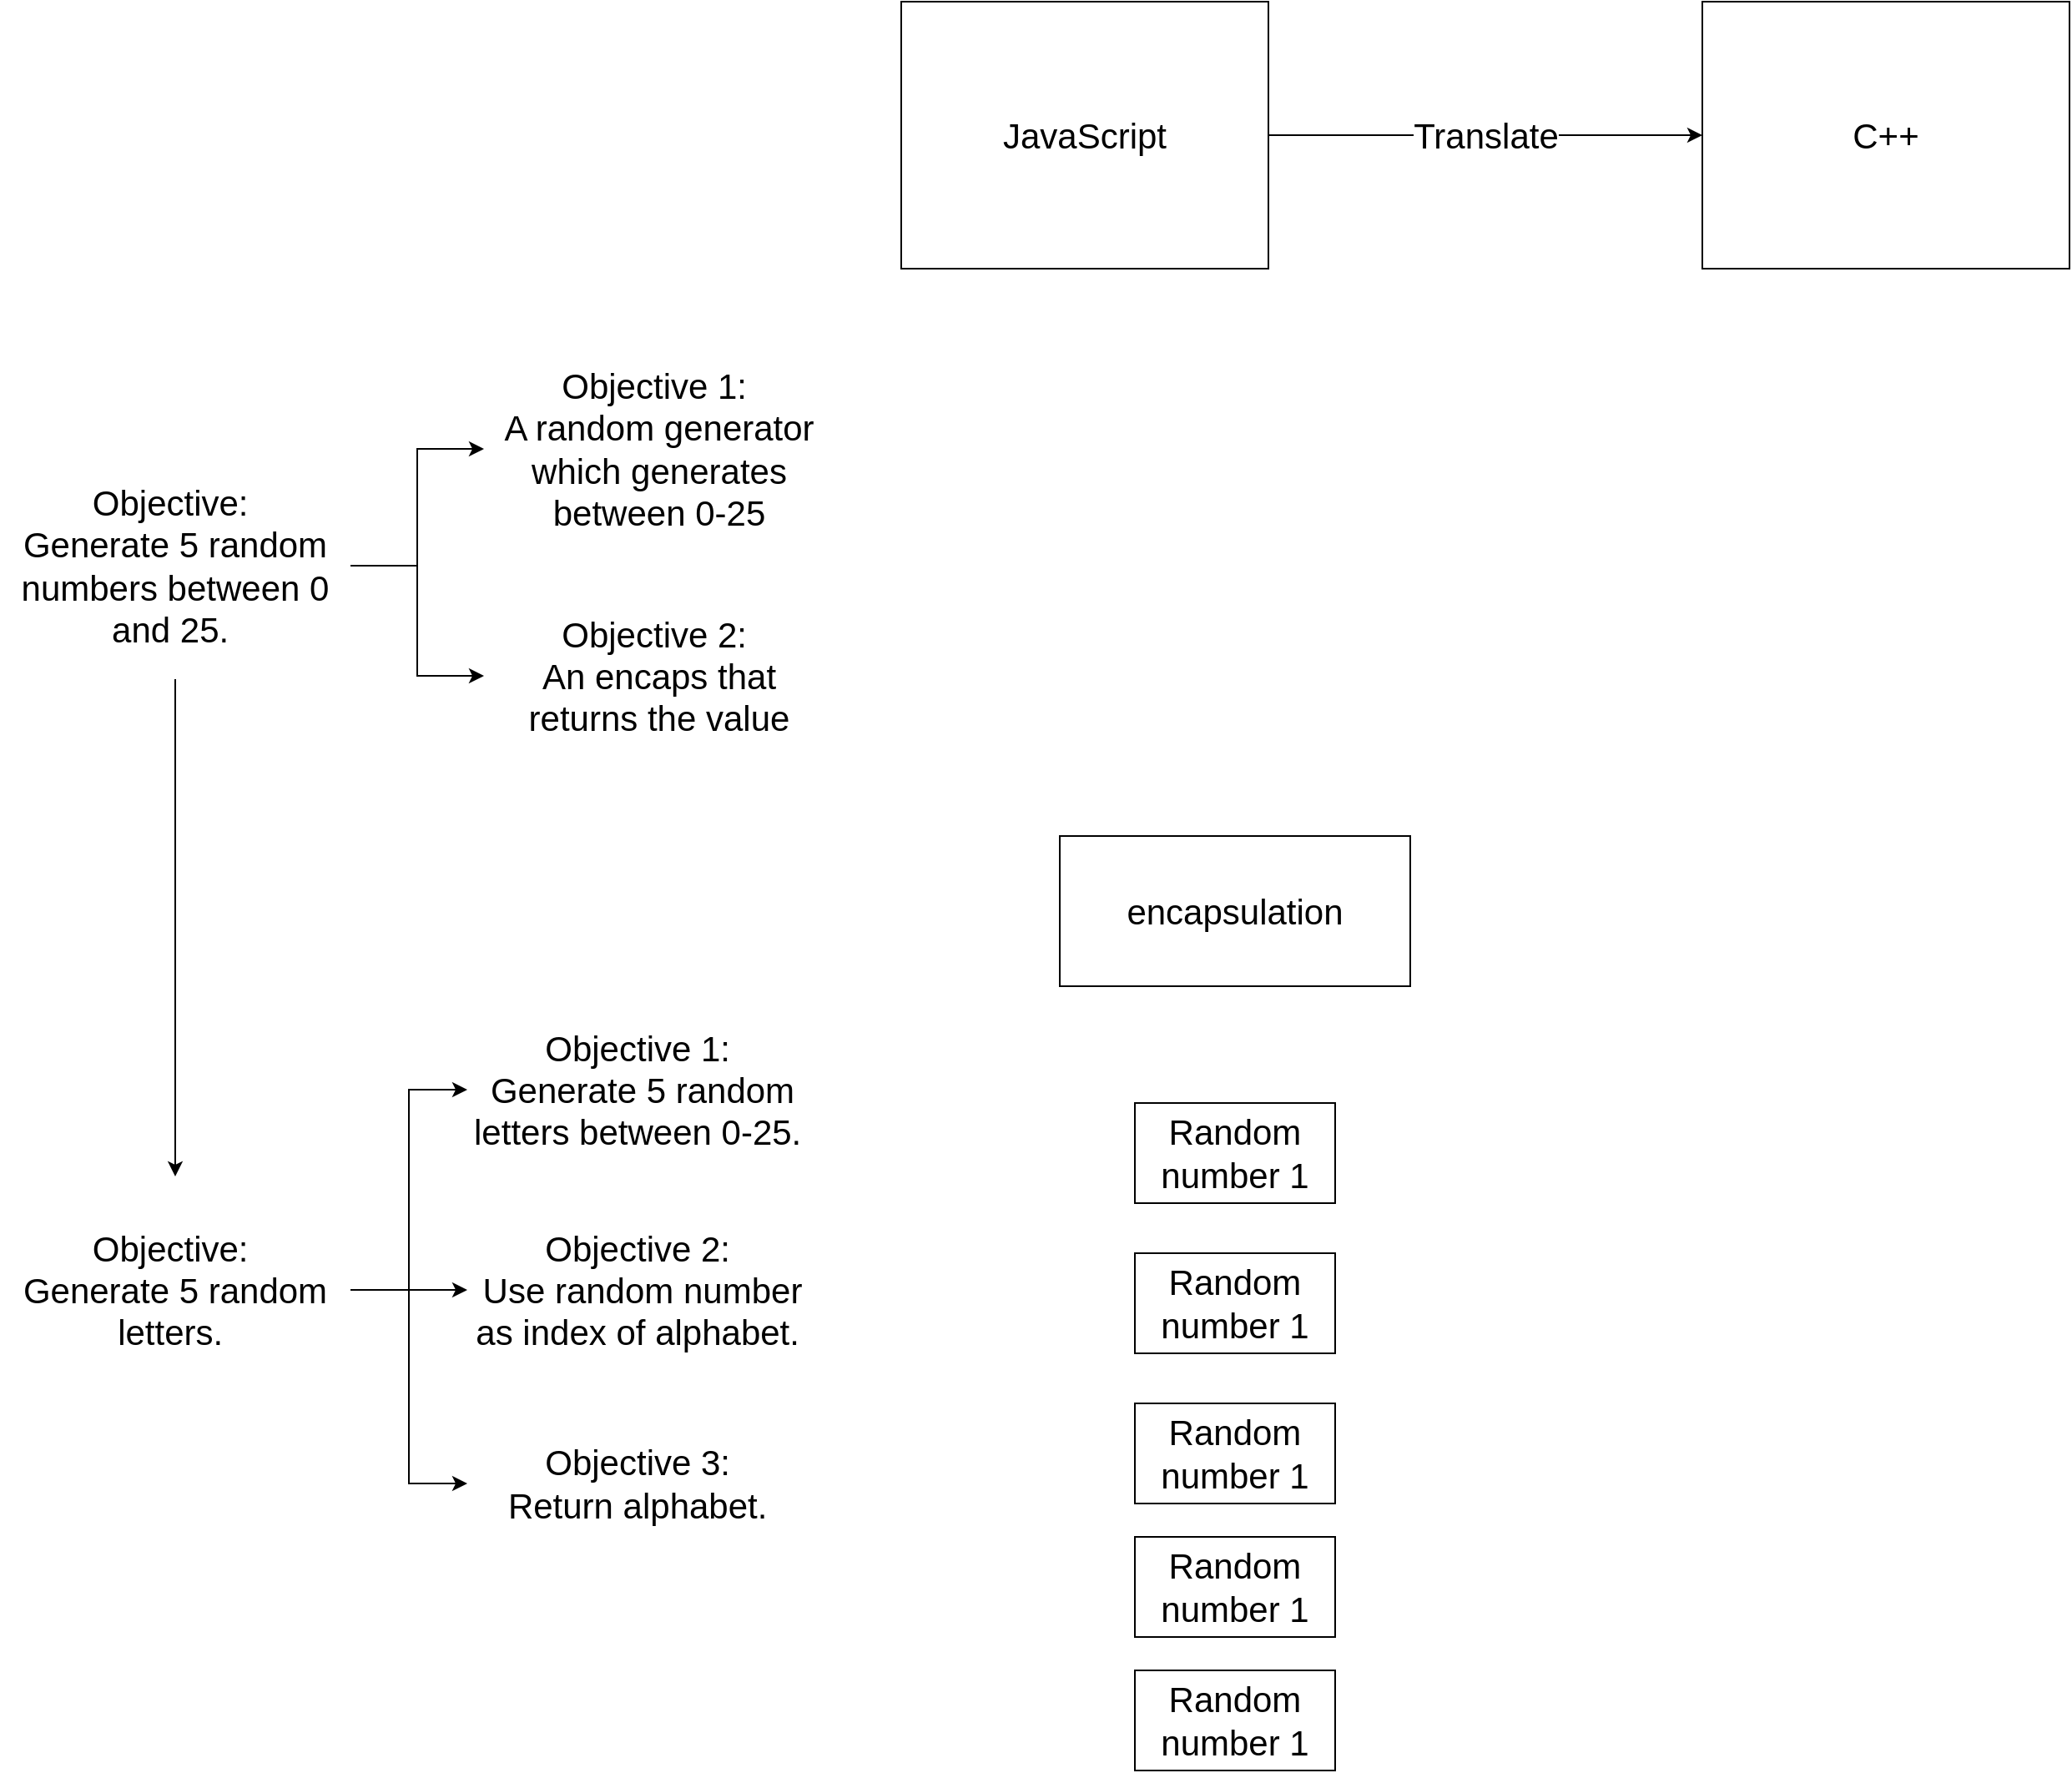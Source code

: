 <mxfile version="16.4.0" type="device"><diagram id="eb1PU4E7uPUq0oB_NGFL" name="Page-1"><mxGraphModel dx="2831" dy="1360" grid="1" gridSize="10" guides="1" tooltips="1" connect="1" arrows="1" fold="1" page="1" pageScale="1" pageWidth="827" pageHeight="1169" math="0" shadow="0"><root><mxCell id="0"/><mxCell id="1" parent="0"/><mxCell id="535gLFMlqCX8HdAaXJMz-4" value="Translate" style="edgeStyle=orthogonalEdgeStyle;rounded=0;orthogonalLoop=1;jettySize=auto;html=1;exitX=1;exitY=0.5;exitDx=0;exitDy=0;entryX=0;entryY=0.5;entryDx=0;entryDy=0;fontSize=21;" edge="1" parent="1" source="535gLFMlqCX8HdAaXJMz-1" target="535gLFMlqCX8HdAaXJMz-3"><mxGeometry relative="1" as="geometry"/></mxCell><mxCell id="535gLFMlqCX8HdAaXJMz-1" value="&lt;font style=&quot;font-size: 21px&quot;&gt;JavaScript&lt;/font&gt;" style="rounded=0;whiteSpace=wrap;html=1;" vertex="1" parent="1"><mxGeometry x="100" y="220" width="220" height="160" as="geometry"/></mxCell><mxCell id="535gLFMlqCX8HdAaXJMz-3" value="&lt;font style=&quot;font-size: 21px&quot;&gt;C++&lt;/font&gt;" style="rounded=0;whiteSpace=wrap;html=1;" vertex="1" parent="1"><mxGeometry x="580" y="220" width="220" height="160" as="geometry"/></mxCell><mxCell id="535gLFMlqCX8HdAaXJMz-14" value="" style="edgeStyle=orthogonalEdgeStyle;rounded=0;orthogonalLoop=1;jettySize=auto;html=1;fontSize=21;" edge="1" parent="1" source="535gLFMlqCX8HdAaXJMz-6" target="535gLFMlqCX8HdAaXJMz-13"><mxGeometry relative="1" as="geometry"/></mxCell><mxCell id="535gLFMlqCX8HdAaXJMz-16" style="edgeStyle=orthogonalEdgeStyle;rounded=0;orthogonalLoop=1;jettySize=auto;html=1;exitX=1;exitY=0.5;exitDx=0;exitDy=0;fontSize=21;" edge="1" parent="1" source="535gLFMlqCX8HdAaXJMz-6" target="535gLFMlqCX8HdAaXJMz-15"><mxGeometry relative="1" as="geometry"/></mxCell><mxCell id="535gLFMlqCX8HdAaXJMz-18" style="edgeStyle=orthogonalEdgeStyle;rounded=0;orthogonalLoop=1;jettySize=auto;html=1;entryX=0.5;entryY=0;entryDx=0;entryDy=0;fontSize=21;" edge="1" parent="1" source="535gLFMlqCX8HdAaXJMz-6" target="535gLFMlqCX8HdAaXJMz-17"><mxGeometry relative="1" as="geometry"/></mxCell><mxCell id="535gLFMlqCX8HdAaXJMz-6" value="Objective:&amp;nbsp;&lt;br&gt;Generate 5 random numbers between 0 and 25.&amp;nbsp;" style="text;html=1;strokeColor=none;fillColor=none;align=center;verticalAlign=middle;whiteSpace=wrap;rounded=0;fontSize=21;" vertex="1" parent="1"><mxGeometry x="-440" y="490" width="210" height="136" as="geometry"/></mxCell><mxCell id="535gLFMlqCX8HdAaXJMz-7" value="encapsulation" style="rounded=0;whiteSpace=wrap;html=1;fontSize=21;" vertex="1" parent="1"><mxGeometry x="195" y="720" width="210" height="90" as="geometry"/></mxCell><mxCell id="535gLFMlqCX8HdAaXJMz-8" value="Random number 1" style="rounded=0;whiteSpace=wrap;html=1;fontSize=21;" vertex="1" parent="1"><mxGeometry x="240" y="880" width="120" height="60" as="geometry"/></mxCell><mxCell id="535gLFMlqCX8HdAaXJMz-9" value="Random number 1" style="rounded=0;whiteSpace=wrap;html=1;fontSize=21;" vertex="1" parent="1"><mxGeometry x="240" y="970" width="120" height="60" as="geometry"/></mxCell><mxCell id="535gLFMlqCX8HdAaXJMz-10" value="Random number 1" style="rounded=0;whiteSpace=wrap;html=1;fontSize=21;" vertex="1" parent="1"><mxGeometry x="240" y="1060" width="120" height="60" as="geometry"/></mxCell><mxCell id="535gLFMlqCX8HdAaXJMz-11" value="Random number 1" style="rounded=0;whiteSpace=wrap;html=1;fontSize=21;" vertex="1" parent="1"><mxGeometry x="240" y="1140" width="120" height="60" as="geometry"/></mxCell><mxCell id="535gLFMlqCX8HdAaXJMz-12" value="Random number 1" style="rounded=0;whiteSpace=wrap;html=1;fontSize=21;" vertex="1" parent="1"><mxGeometry x="240" y="1220" width="120" height="60" as="geometry"/></mxCell><mxCell id="535gLFMlqCX8HdAaXJMz-13" value="Objective 1:&amp;nbsp;&lt;br&gt;A random generator which generates between 0-25" style="text;html=1;strokeColor=none;fillColor=none;align=center;verticalAlign=middle;whiteSpace=wrap;rounded=0;fontSize=21;" vertex="1" parent="1"><mxGeometry x="-150" y="420" width="210" height="136" as="geometry"/></mxCell><mxCell id="535gLFMlqCX8HdAaXJMz-15" value="Objective 2:&amp;nbsp;&lt;br&gt;An encaps that returns the value" style="text;html=1;strokeColor=none;fillColor=none;align=center;verticalAlign=middle;whiteSpace=wrap;rounded=0;fontSize=21;" vertex="1" parent="1"><mxGeometry x="-150" y="556" width="210" height="136" as="geometry"/></mxCell><mxCell id="535gLFMlqCX8HdAaXJMz-20" value="" style="edgeStyle=orthogonalEdgeStyle;rounded=0;orthogonalLoop=1;jettySize=auto;html=1;fontSize=21;" edge="1" parent="1" source="535gLFMlqCX8HdAaXJMz-17" target="535gLFMlqCX8HdAaXJMz-19"><mxGeometry relative="1" as="geometry"/></mxCell><mxCell id="535gLFMlqCX8HdAaXJMz-23" style="edgeStyle=orthogonalEdgeStyle;rounded=0;orthogonalLoop=1;jettySize=auto;html=1;exitX=1;exitY=0.5;exitDx=0;exitDy=0;fontSize=21;" edge="1" parent="1" source="535gLFMlqCX8HdAaXJMz-17" target="535gLFMlqCX8HdAaXJMz-21"><mxGeometry relative="1" as="geometry"/></mxCell><mxCell id="535gLFMlqCX8HdAaXJMz-24" style="edgeStyle=orthogonalEdgeStyle;rounded=0;orthogonalLoop=1;jettySize=auto;html=1;exitX=1;exitY=0.5;exitDx=0;exitDy=0;entryX=0;entryY=0.5;entryDx=0;entryDy=0;fontSize=21;" edge="1" parent="1" source="535gLFMlqCX8HdAaXJMz-17" target="535gLFMlqCX8HdAaXJMz-22"><mxGeometry relative="1" as="geometry"/></mxCell><mxCell id="535gLFMlqCX8HdAaXJMz-17" value="Objective:&amp;nbsp;&lt;br&gt;Generate 5 random letters.&amp;nbsp;" style="text;html=1;strokeColor=none;fillColor=none;align=center;verticalAlign=middle;whiteSpace=wrap;rounded=0;fontSize=21;" vertex="1" parent="1"><mxGeometry x="-440" y="924" width="210" height="136" as="geometry"/></mxCell><mxCell id="535gLFMlqCX8HdAaXJMz-19" value="Objective 1:&amp;nbsp;&lt;br&gt;Generate 5 random letters between 0-25.&amp;nbsp;" style="text;html=1;strokeColor=none;fillColor=none;align=center;verticalAlign=middle;whiteSpace=wrap;rounded=0;fontSize=21;" vertex="1" parent="1"><mxGeometry x="-160" y="804" width="210" height="136" as="geometry"/></mxCell><mxCell id="535gLFMlqCX8HdAaXJMz-21" value="Objective 2:&amp;nbsp;&lt;br&gt;Use random number as index of alphabet.&amp;nbsp;" style="text;html=1;strokeColor=none;fillColor=none;align=center;verticalAlign=middle;whiteSpace=wrap;rounded=0;fontSize=21;" vertex="1" parent="1"><mxGeometry x="-160" y="924" width="210" height="136" as="geometry"/></mxCell><mxCell id="535gLFMlqCX8HdAaXJMz-22" value="Objective 3:&amp;nbsp;&lt;br&gt;Return alphabet.&amp;nbsp;" style="text;html=1;strokeColor=none;fillColor=none;align=center;verticalAlign=middle;whiteSpace=wrap;rounded=0;fontSize=21;" vertex="1" parent="1"><mxGeometry x="-160" y="1040" width="210" height="136" as="geometry"/></mxCell></root></mxGraphModel></diagram></mxfile>